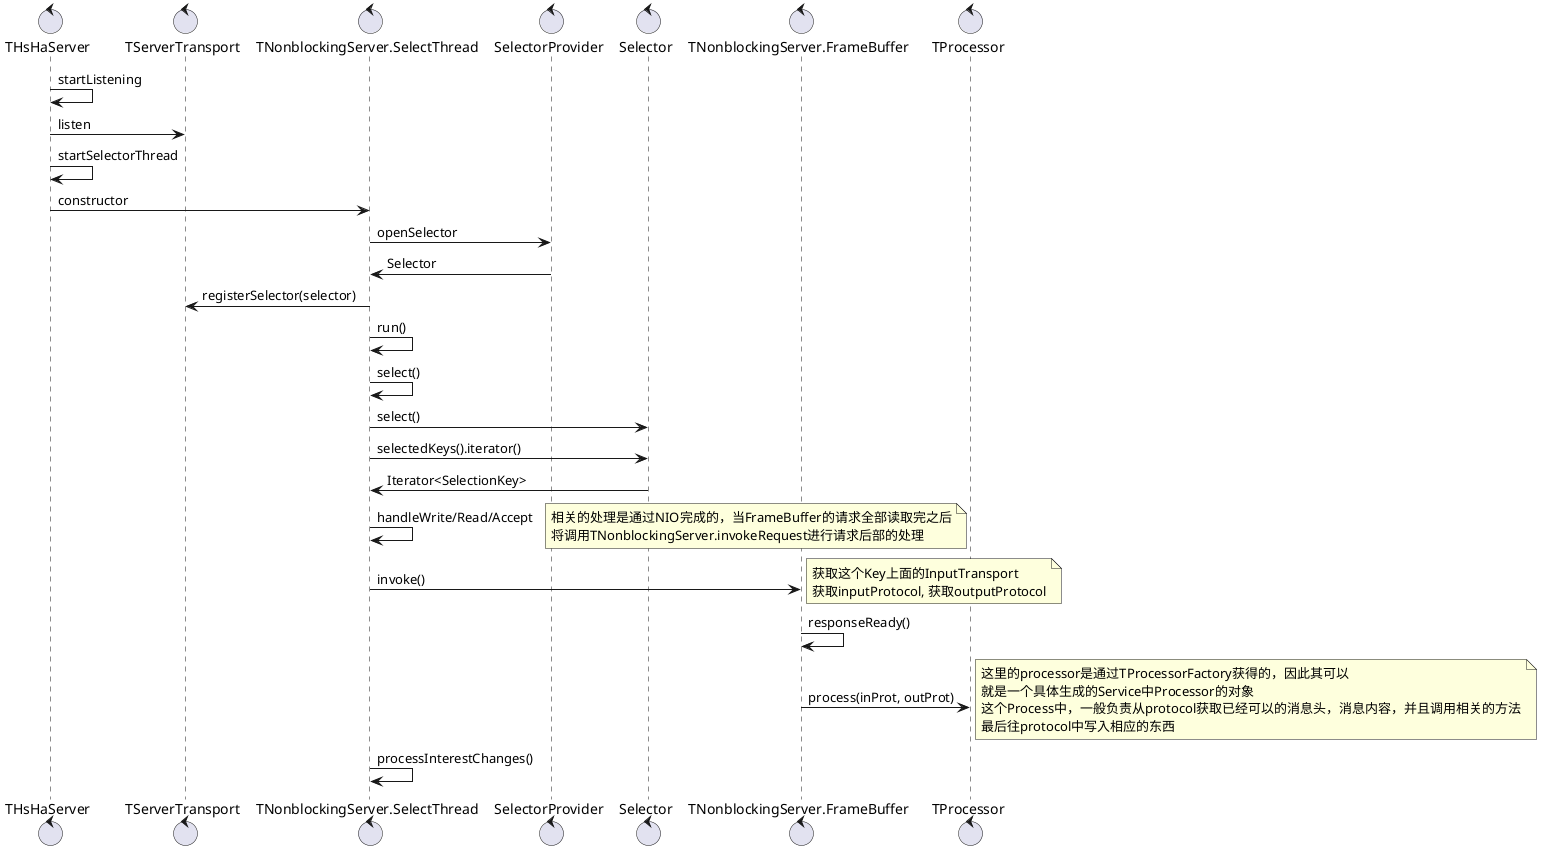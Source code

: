 @startuml

control THsHaServer as Thhs
control TServerTransport as Tst
control TNonblockingServer.SelectThread as St

control SelectorProvider as Sp
control Selector as S

control TNonblockingServer.FrameBuffer as Fb
control TProcessor as Tp

Thhs -> Thhs: startListening
Thhs -> Tst: listen
Thhs -> Thhs: startSelectorThread
Thhs -> St: constructor
St -> Sp: openSelector
St <- Sp: Selector
St -> Tst: registerSelector(selector)

St -> St: run()
St -> St: select()
St -> S: select()
St -> S: selectedKeys().iterator()
St <- S: Iterator<SelectionKey>
St -> St: handleWrite/Read/Accept
note right
相关的处理是通过NIO完成的，当FrameBuffer的请求全部读取完之后
将调用TNonblockingServer.invokeRequest进行请求后部的处理
end note

St -> Fb: invoke()
note right
  获取这个Key上面的InputTransport
  获取inputProtocol, 获取outputProtocol
end note

Fb -> Fb: responseReady()

Fb -> Tp: process(inProt, outProt)
note right
  这里的processor是通过TProcessorFactory获得的，因此其可以
  就是一个具体生成的Service中Processor的对象
  这个Process中，一般负责从protocol获取已经可以的消息头，消息内容，并且调用相关的方法
  最后往protocol中写入相应的东西
end note
St -> St: processInterestChanges()


@enduml
